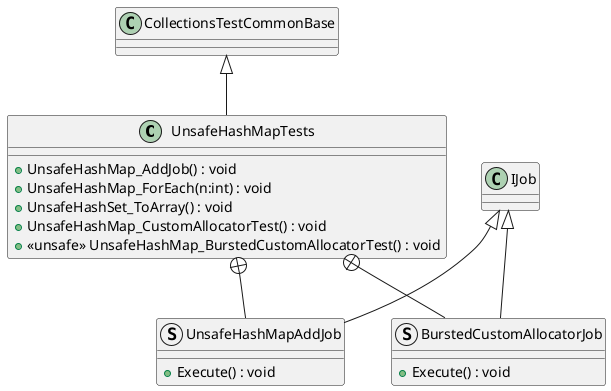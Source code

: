 @startuml
class UnsafeHashMapTests {
    + UnsafeHashMap_AddJob() : void
    + UnsafeHashMap_ForEach(n:int) : void
    + UnsafeHashSet_ToArray() : void
    + UnsafeHashMap_CustomAllocatorTest() : void
    + <<unsafe>> UnsafeHashMap_BurstedCustomAllocatorTest() : void
}
struct UnsafeHashMapAddJob {
    + Execute() : void
}
struct BurstedCustomAllocatorJob {
    + Execute() : void
}
CollectionsTestCommonBase <|-- UnsafeHashMapTests
UnsafeHashMapTests +-- UnsafeHashMapAddJob
IJob <|-- UnsafeHashMapAddJob
UnsafeHashMapTests +-- BurstedCustomAllocatorJob
IJob <|-- BurstedCustomAllocatorJob
@enduml
